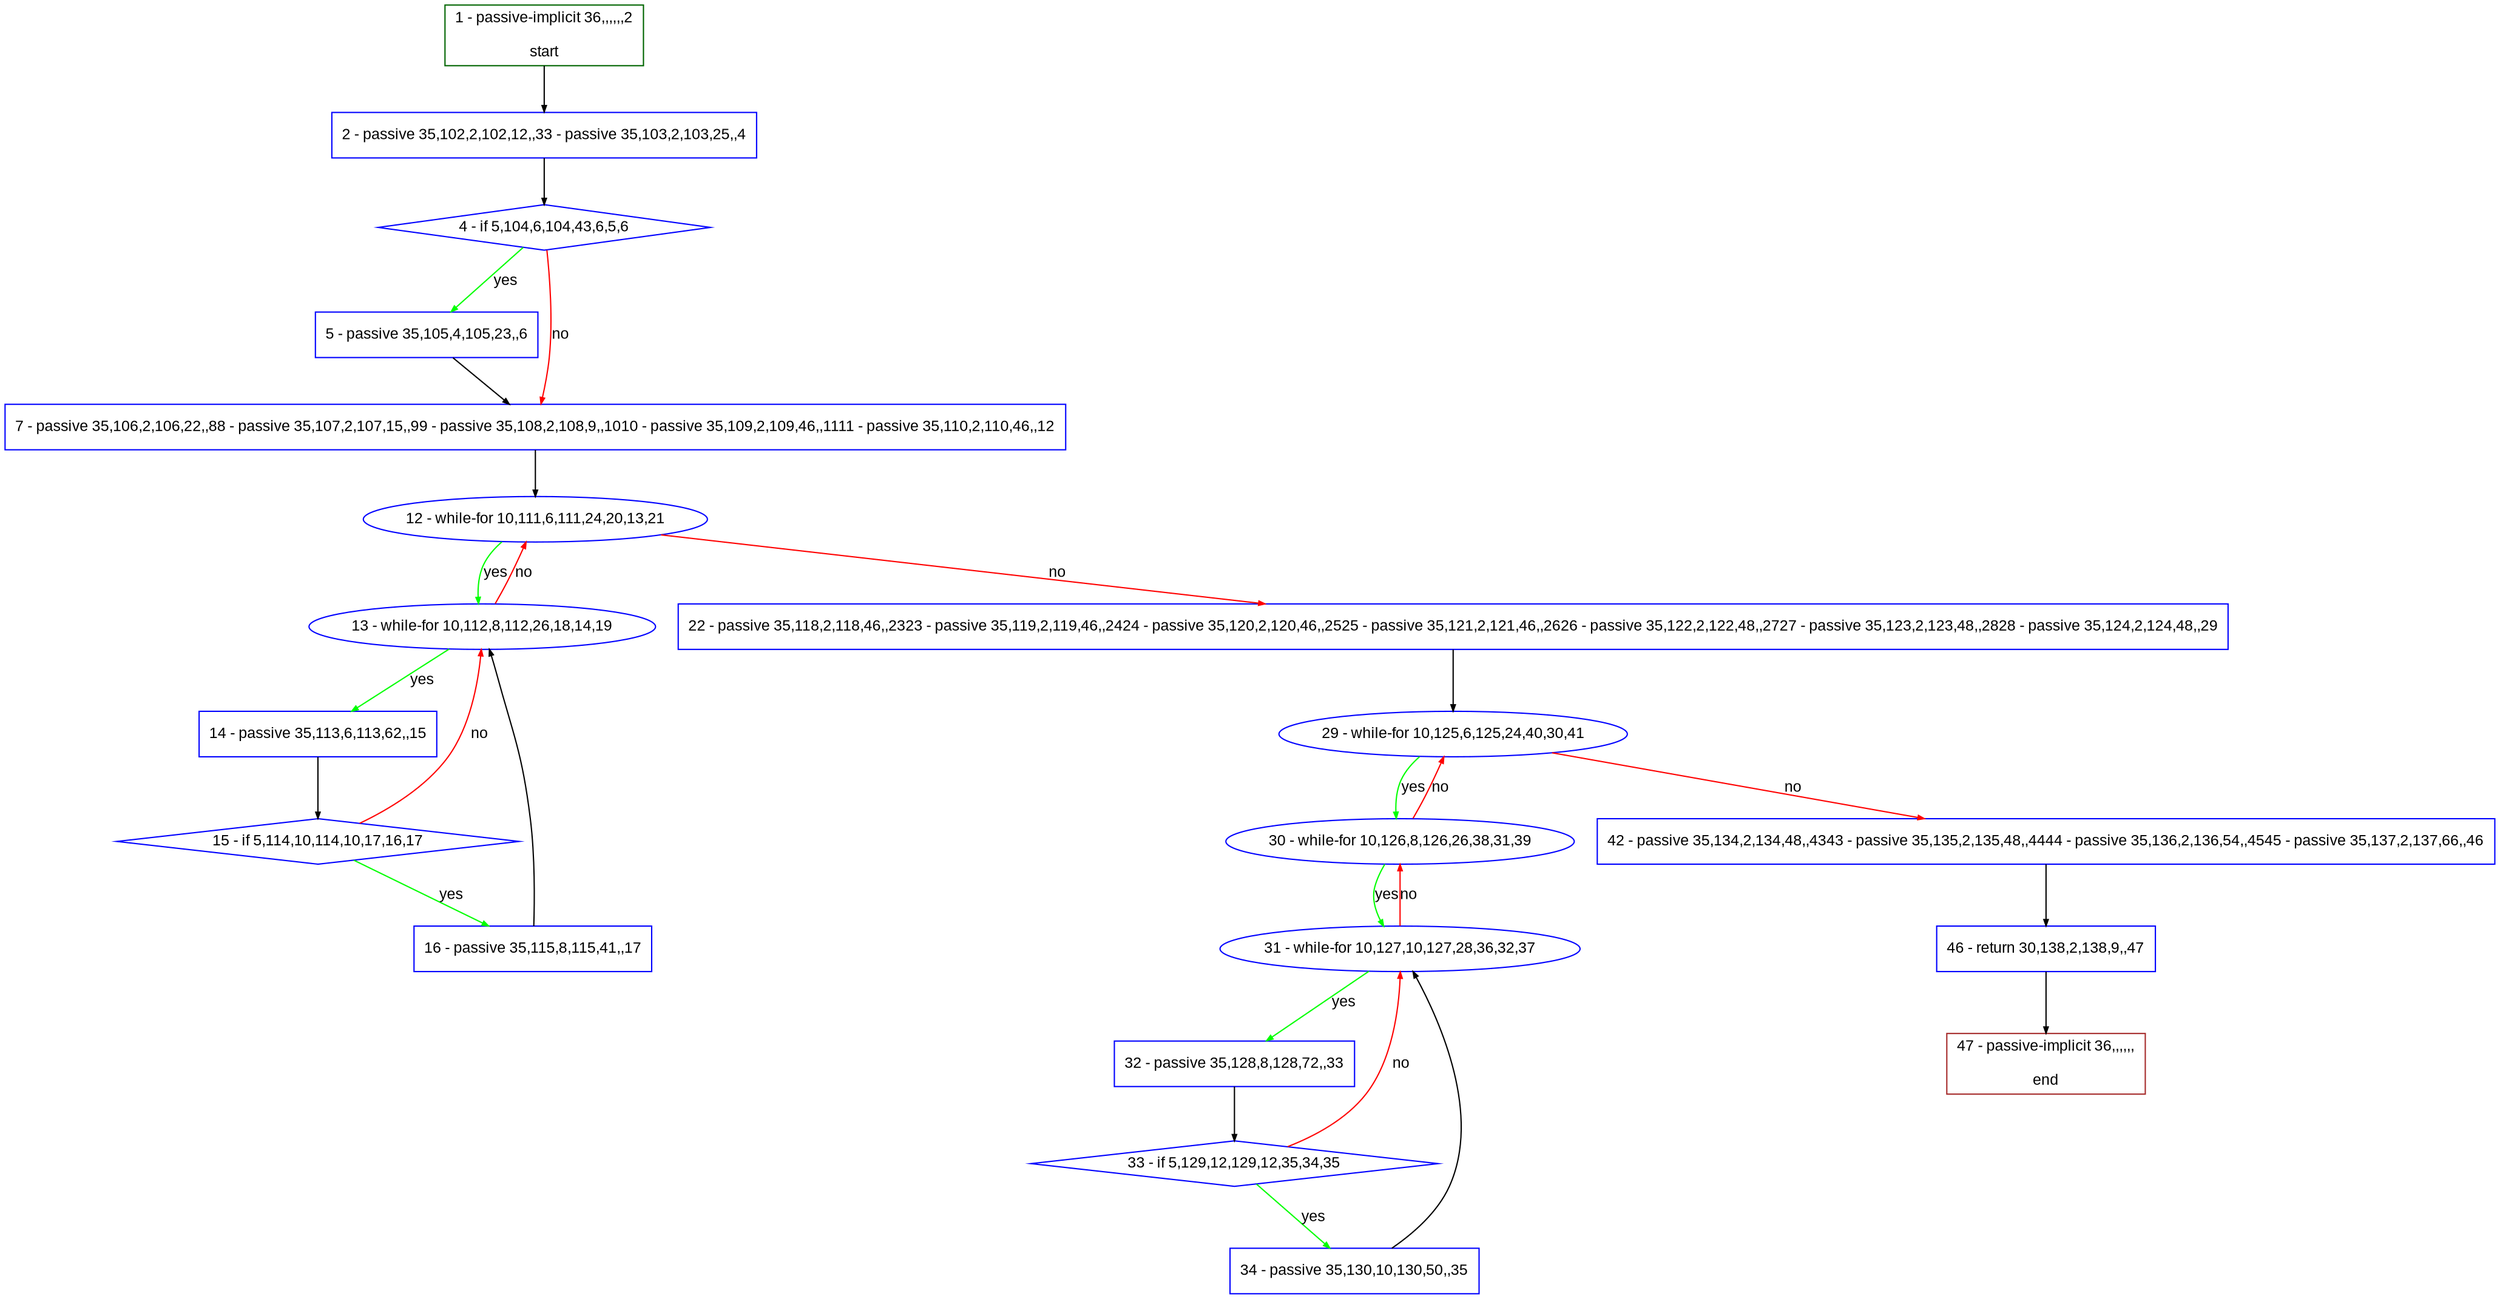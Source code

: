 digraph "" {
  graph [pack="true", label="", fontsize="12", packmode="clust", fontname="Arial", fillcolor="#FFFFCC", bgcolor="white", style="rounded,filled", compound="true"];
  node [node_initialized="no", label="", color="grey", fontsize="12", fillcolor="white", fontname="Arial", style="filled", shape="rectangle", compound="true", fixedsize="false"];
  edge [fontcolor="black", arrowhead="normal", arrowtail="none", arrowsize="0.5", ltail="", label="", color="black", fontsize="12", lhead="", fontname="Arial", dir="forward", compound="true"];
  __N1 [label="2 - passive 35,102,2,102,12,,33 - passive 35,103,2,103,25,,4", color="#0000ff", fillcolor="#ffffff", style="filled", shape="box"];
  __N2 [label="1 - passive-implicit 36,,,,,,2\n\nstart", color="#006400", fillcolor="#ffffff", style="filled", shape="box"];
  __N3 [label="4 - if 5,104,6,104,43,6,5,6", color="#0000ff", fillcolor="#ffffff", style="filled", shape="diamond"];
  __N4 [label="5 - passive 35,105,4,105,23,,6", color="#0000ff", fillcolor="#ffffff", style="filled", shape="box"];
  __N5 [label="7 - passive 35,106,2,106,22,,88 - passive 35,107,2,107,15,,99 - passive 35,108,2,108,9,,1010 - passive 35,109,2,109,46,,1111 - passive 35,110,2,110,46,,12", color="#0000ff", fillcolor="#ffffff", style="filled", shape="box"];
  __N6 [label="12 - while-for 10,111,6,111,24,20,13,21", color="#0000ff", fillcolor="#ffffff", style="filled", shape="oval"];
  __N7 [label="13 - while-for 10,112,8,112,26,18,14,19", color="#0000ff", fillcolor="#ffffff", style="filled", shape="oval"];
  __N8 [label="22 - passive 35,118,2,118,46,,2323 - passive 35,119,2,119,46,,2424 - passive 35,120,2,120,46,,2525 - passive 35,121,2,121,46,,2626 - passive 35,122,2,122,48,,2727 - passive 35,123,2,123,48,,2828 - passive 35,124,2,124,48,,29", color="#0000ff", fillcolor="#ffffff", style="filled", shape="box"];
  __N9 [label="14 - passive 35,113,6,113,62,,15", color="#0000ff", fillcolor="#ffffff", style="filled", shape="box"];
  __N10 [label="15 - if 5,114,10,114,10,17,16,17", color="#0000ff", fillcolor="#ffffff", style="filled", shape="diamond"];
  __N11 [label="16 - passive 35,115,8,115,41,,17", color="#0000ff", fillcolor="#ffffff", style="filled", shape="box"];
  __N12 [label="29 - while-for 10,125,6,125,24,40,30,41", color="#0000ff", fillcolor="#ffffff", style="filled", shape="oval"];
  __N13 [label="30 - while-for 10,126,8,126,26,38,31,39", color="#0000ff", fillcolor="#ffffff", style="filled", shape="oval"];
  __N14 [label="42 - passive 35,134,2,134,48,,4343 - passive 35,135,2,135,48,,4444 - passive 35,136,2,136,54,,4545 - passive 35,137,2,137,66,,46", color="#0000ff", fillcolor="#ffffff", style="filled", shape="box"];
  __N15 [label="31 - while-for 10,127,10,127,28,36,32,37", color="#0000ff", fillcolor="#ffffff", style="filled", shape="oval"];
  __N16 [label="32 - passive 35,128,8,128,72,,33", color="#0000ff", fillcolor="#ffffff", style="filled", shape="box"];
  __N17 [label="33 - if 5,129,12,129,12,35,34,35", color="#0000ff", fillcolor="#ffffff", style="filled", shape="diamond"];
  __N18 [label="34 - passive 35,130,10,130,50,,35", color="#0000ff", fillcolor="#ffffff", style="filled", shape="box"];
  __N19 [label="46 - return 30,138,2,138,9,,47", color="#0000ff", fillcolor="#ffffff", style="filled", shape="box"];
  __N20 [label="47 - passive-implicit 36,,,,,,\n\nend", color="#a52a2a", fillcolor="#ffffff", style="filled", shape="box"];
  __N2 -> __N1 [arrowhead="normal", arrowtail="none", color="#000000", label="", dir="forward"];
  __N1 -> __N3 [arrowhead="normal", arrowtail="none", color="#000000", label="", dir="forward"];
  __N3 -> __N4 [arrowhead="normal", arrowtail="none", color="#00ff00", label="yes", dir="forward"];
  __N3 -> __N5 [arrowhead="normal", arrowtail="none", color="#ff0000", label="no", dir="forward"];
  __N4 -> __N5 [arrowhead="normal", arrowtail="none", color="#000000", label="", dir="forward"];
  __N5 -> __N6 [arrowhead="normal", arrowtail="none", color="#000000", label="", dir="forward"];
  __N6 -> __N7 [arrowhead="normal", arrowtail="none", color="#00ff00", label="yes", dir="forward"];
  __N7 -> __N6 [arrowhead="normal", arrowtail="none", color="#ff0000", label="no", dir="forward"];
  __N6 -> __N8 [arrowhead="normal", arrowtail="none", color="#ff0000", label="no", dir="forward"];
  __N7 -> __N9 [arrowhead="normal", arrowtail="none", color="#00ff00", label="yes", dir="forward"];
  __N9 -> __N10 [arrowhead="normal", arrowtail="none", color="#000000", label="", dir="forward"];
  __N10 -> __N7 [arrowhead="normal", arrowtail="none", color="#ff0000", label="no", dir="forward"];
  __N10 -> __N11 [arrowhead="normal", arrowtail="none", color="#00ff00", label="yes", dir="forward"];
  __N11 -> __N7 [arrowhead="normal", arrowtail="none", color="#000000", label="", dir="forward"];
  __N8 -> __N12 [arrowhead="normal", arrowtail="none", color="#000000", label="", dir="forward"];
  __N12 -> __N13 [arrowhead="normal", arrowtail="none", color="#00ff00", label="yes", dir="forward"];
  __N13 -> __N12 [arrowhead="normal", arrowtail="none", color="#ff0000", label="no", dir="forward"];
  __N12 -> __N14 [arrowhead="normal", arrowtail="none", color="#ff0000", label="no", dir="forward"];
  __N13 -> __N15 [arrowhead="normal", arrowtail="none", color="#00ff00", label="yes", dir="forward"];
  __N15 -> __N13 [arrowhead="normal", arrowtail="none", color="#ff0000", label="no", dir="forward"];
  __N15 -> __N16 [arrowhead="normal", arrowtail="none", color="#00ff00", label="yes", dir="forward"];
  __N16 -> __N17 [arrowhead="normal", arrowtail="none", color="#000000", label="", dir="forward"];
  __N17 -> __N15 [arrowhead="normal", arrowtail="none", color="#ff0000", label="no", dir="forward"];
  __N17 -> __N18 [arrowhead="normal", arrowtail="none", color="#00ff00", label="yes", dir="forward"];
  __N18 -> __N15 [arrowhead="normal", arrowtail="none", color="#000000", label="", dir="forward"];
  __N14 -> __N19 [arrowhead="normal", arrowtail="none", color="#000000", label="", dir="forward"];
  __N19 -> __N20 [arrowhead="normal", arrowtail="none", color="#000000", label="", dir="forward"];
}
